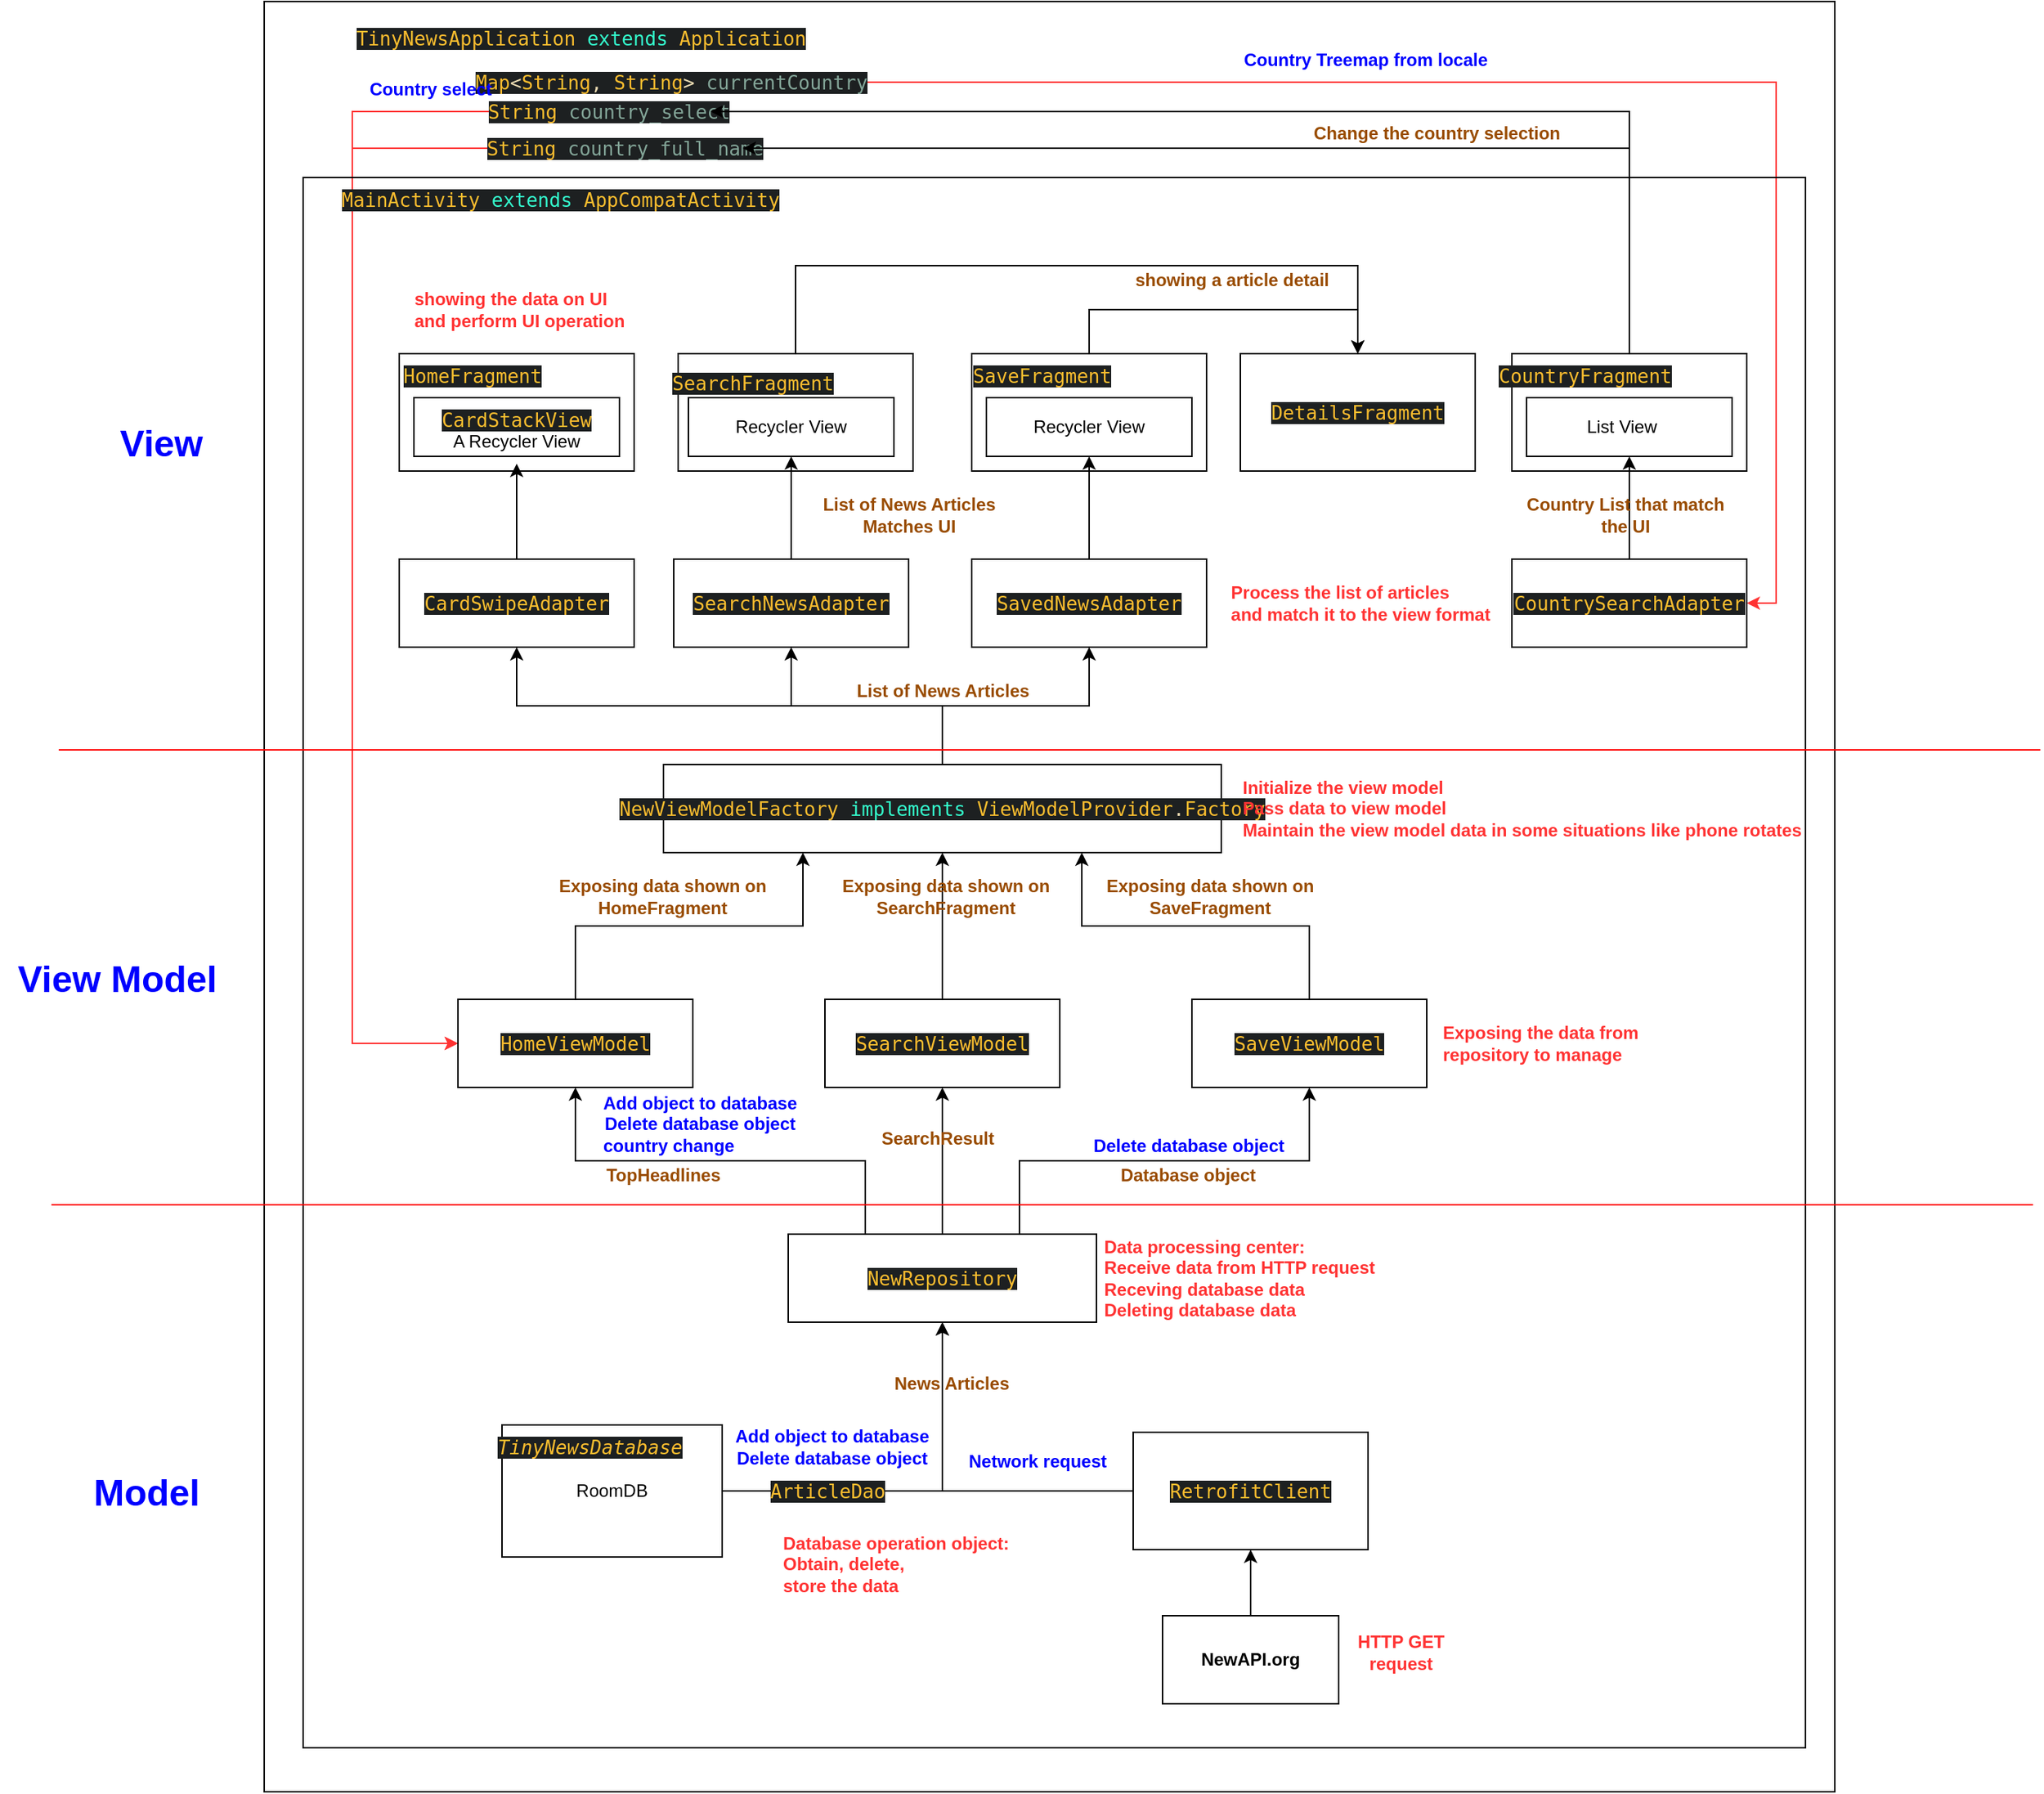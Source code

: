 <mxfile version="20.0.4" type="device"><diagram id="wmUc3YZIXW6Ur0_HglZo" name="Page-1"><mxGraphModel dx="4620" dy="6235" grid="1" gridSize="10" guides="1" tooltips="1" connect="1" arrows="1" fold="1" page="1" pageScale="1" pageWidth="1654" pageHeight="2336" math="0" shadow="0"><root><mxCell id="0"/><mxCell id="1" parent="0"/><mxCell id="NjPpoKLfGGKM8bJrnlBn-3" value="&lt;pre style=&quot;background-color:#1d2021;color:#fbf1c7;font-family:'JetBrains Mono',monospace;font-size:9.8pt;&quot;&gt;&lt;pre style=&quot;font-family: &amp;quot;JetBrains Mono&amp;quot;, monospace; font-size: 9.8pt;&quot;&gt;&lt;span style=&quot;color:#fabd2f;&quot;&gt;TinyNewsApplication &lt;/span&gt;&lt;span style=&quot;color:#34fbcd;&quot;&gt;extends &lt;/span&gt;&lt;span style=&quot;color:#fabd2f;&quot;&gt;Application&lt;/span&gt;&lt;/pre&gt;&lt;/pre&gt;" style="text;html=1;strokeColor=none;fillColor=none;align=center;verticalAlign=middle;whiteSpace=wrap;rounded=0;" vertex="1" parent="1"><mxGeometry x="-1164" y="-4030" width="60" height="30" as="geometry"/></mxCell><mxCell id="NjPpoKLfGGKM8bJrnlBn-4" value="" style="rounded=0;whiteSpace=wrap;html=1;fontColor=#000000;fillColor=none;shadow=0;" vertex="1" parent="1"><mxGeometry x="-1350" y="-4040" width="1070" height="1220" as="geometry"/></mxCell><mxCell id="NjPpoKLfGGKM8bJrnlBn-121" style="edgeStyle=orthogonalEdgeStyle;rounded=0;orthogonalLoop=1;jettySize=auto;html=1;exitX=1;exitY=0.5;exitDx=0;exitDy=0;entryX=1;entryY=0.5;entryDx=0;entryDy=0;fontColor=#0000FF;strokeColor=#FF3333;fillColor=#f8cecc;" edge="1" parent="1" source="NjPpoKLfGGKM8bJrnlBn-8" target="NjPpoKLfGGKM8bJrnlBn-41"><mxGeometry relative="1" as="geometry"/></mxCell><mxCell id="NjPpoKLfGGKM8bJrnlBn-8" value="&lt;pre style=&quot;background-color:#1d2021;color:#fbf1c7;font-family:'JetBrains Mono',monospace;font-size:9.8pt;&quot;&gt;&lt;span style=&quot;color:#fabd2f;&quot;&gt;Map&lt;/span&gt;&lt;span style=&quot;color:#ebdbb2;&quot;&gt;&amp;lt;&lt;/span&gt;&lt;span style=&quot;color:#fabd2f;&quot;&gt;String&lt;/span&gt;&lt;span style=&quot;color:#ebdbb2;&quot;&gt;, &lt;/span&gt;&lt;span style=&quot;color:#fabd2f;&quot;&gt;String&lt;/span&gt;&lt;span style=&quot;color:#ebdbb2;&quot;&gt;&amp;gt; &lt;/span&gt;&lt;span style=&quot;color:#83a598;&quot;&gt;currentCountry&lt;/span&gt;&lt;/pre&gt;" style="text;html=1;strokeColor=none;fillColor=none;align=center;verticalAlign=middle;whiteSpace=wrap;rounded=0;fontColor=#000000;" vertex="1" parent="1"><mxGeometry x="-1186" y="-4000" width="227" height="30" as="geometry"/></mxCell><mxCell id="NjPpoKLfGGKM8bJrnlBn-114" style="edgeStyle=orthogonalEdgeStyle;rounded=0;orthogonalLoop=1;jettySize=auto;html=1;exitX=0;exitY=0.5;exitDx=0;exitDy=0;entryX=0;entryY=0.5;entryDx=0;entryDy=0;fontColor=#0000FF;fillColor=#f8cecc;strokeColor=#FF3333;" edge="1" parent="1" source="NjPpoKLfGGKM8bJrnlBn-9" target="NjPpoKLfGGKM8bJrnlBn-51"><mxGeometry relative="1" as="geometry"><Array as="points"><mxPoint x="-1290" y="-3965"/><mxPoint x="-1290" y="-3330"/></Array></mxGeometry></mxCell><mxCell id="NjPpoKLfGGKM8bJrnlBn-9" value="&lt;pre style=&quot;background-color:#1d2021;color:#fbf1c7;font-family:'JetBrains Mono',monospace;font-size:9.8pt;&quot;&gt;&lt;span style=&quot;color:#fabd2f;&quot;&gt;String &lt;/span&gt;&lt;span style=&quot;color:#83a598;&quot;&gt;country_select&lt;/span&gt;&lt;/pre&gt;" style="text;html=1;strokeColor=none;fillColor=none;align=center;verticalAlign=middle;whiteSpace=wrap;rounded=0;fontColor=#000000;" vertex="1" parent="1"><mxGeometry x="-1184" y="-3980" width="138" height="30" as="geometry"/></mxCell><mxCell id="NjPpoKLfGGKM8bJrnlBn-115" style="edgeStyle=orthogonalEdgeStyle;rounded=0;orthogonalLoop=1;jettySize=auto;html=1;exitX=0;exitY=0.5;exitDx=0;exitDy=0;entryX=0;entryY=0.5;entryDx=0;entryDy=0;fontColor=#0000FF;fillColor=#f8cecc;strokeColor=#FF3333;" edge="1" parent="1" source="NjPpoKLfGGKM8bJrnlBn-10" target="NjPpoKLfGGKM8bJrnlBn-51"><mxGeometry relative="1" as="geometry"><Array as="points"><mxPoint x="-1290" y="-3940"/><mxPoint x="-1290" y="-3330"/></Array></mxGeometry></mxCell><mxCell id="NjPpoKLfGGKM8bJrnlBn-10" value="&lt;pre style=&quot;background-color:#1d2021;color:#fbf1c7;font-family:'JetBrains Mono',monospace;font-size:9.8pt;&quot;&gt;&lt;span style=&quot;color:#fabd2f;&quot;&gt;String &lt;/span&gt;&lt;span style=&quot;color:#83a598;&quot;&gt;country_full_name&lt;/span&gt;&lt;/pre&gt;" style="text;html=1;strokeColor=none;fillColor=none;align=center;verticalAlign=middle;whiteSpace=wrap;rounded=0;fontColor=#000000;" vertex="1" parent="1"><mxGeometry x="-1184" y="-3950" width="160" height="20" as="geometry"/></mxCell><mxCell id="NjPpoKLfGGKM8bJrnlBn-12" value="" style="rounded=0;whiteSpace=wrap;html=1;fontColor=#000000;fillColor=none;" vertex="1" parent="1"><mxGeometry x="-1323.5" y="-3920" width="1023.5" height="1070" as="geometry"/></mxCell><mxCell id="NjPpoKLfGGKM8bJrnlBn-13" value="&lt;pre style=&quot;background-color:#1d2021;color:#fbf1c7;font-family:'JetBrains Mono',monospace;font-size:9.8pt;&quot;&gt;&lt;span style=&quot;color:#fabd2f;&quot;&gt;MainActivity &lt;/span&gt;&lt;span style=&quot;color:#34fbcd;&quot;&gt;extends &lt;/span&gt;&lt;span style=&quot;color:#fabd2f;&quot;&gt;AppCompatActivity&lt;/span&gt;&lt;/pre&gt;" style="text;html=1;strokeColor=none;fillColor=none;align=center;verticalAlign=middle;whiteSpace=wrap;rounded=0;fontColor=#000000;" vertex="1" parent="1"><mxGeometry x="-1178" y="-3920" width="60" height="30" as="geometry"/></mxCell><mxCell id="NjPpoKLfGGKM8bJrnlBn-14" value="" style="rounded=0;whiteSpace=wrap;html=1;fontColor=#000000;fillColor=none;" vertex="1" parent="1"><mxGeometry x="-1258" y="-3800" width="160" height="80" as="geometry"/></mxCell><mxCell id="NjPpoKLfGGKM8bJrnlBn-118" style="edgeStyle=orthogonalEdgeStyle;rounded=0;orthogonalLoop=1;jettySize=auto;html=1;exitX=0.5;exitY=0;exitDx=0;exitDy=0;entryX=0.5;entryY=0;entryDx=0;entryDy=0;fontColor=#0000FF;strokeColor=#000000;" edge="1" parent="1" source="NjPpoKLfGGKM8bJrnlBn-15" target="NjPpoKLfGGKM8bJrnlBn-86"><mxGeometry relative="1" as="geometry"><Array as="points"><mxPoint x="-988" y="-3860"/><mxPoint x="-605" y="-3860"/></Array></mxGeometry></mxCell><mxCell id="NjPpoKLfGGKM8bJrnlBn-15" value="" style="rounded=0;whiteSpace=wrap;html=1;fontColor=#000000;fillColor=none;" vertex="1" parent="1"><mxGeometry x="-1068" y="-3800" width="160" height="80" as="geometry"/></mxCell><mxCell id="NjPpoKLfGGKM8bJrnlBn-119" style="edgeStyle=orthogonalEdgeStyle;rounded=0;orthogonalLoop=1;jettySize=auto;html=1;exitX=0.5;exitY=0;exitDx=0;exitDy=0;entryX=0.5;entryY=0;entryDx=0;entryDy=0;fontColor=#0000FF;strokeColor=#000000;" edge="1" parent="1" source="NjPpoKLfGGKM8bJrnlBn-16" target="NjPpoKLfGGKM8bJrnlBn-86"><mxGeometry relative="1" as="geometry"><Array as="points"><mxPoint x="-788" y="-3830"/><mxPoint x="-605" y="-3830"/></Array></mxGeometry></mxCell><mxCell id="NjPpoKLfGGKM8bJrnlBn-16" value="" style="rounded=0;whiteSpace=wrap;html=1;fontColor=#000000;fillColor=none;" vertex="1" parent="1"><mxGeometry x="-868" y="-3800" width="160" height="80" as="geometry"/></mxCell><mxCell id="NjPpoKLfGGKM8bJrnlBn-18" value="&lt;pre style=&quot;background-color:#1d2021;color:#fbf1c7;font-family:'JetBrains Mono',monospace;font-size:9.8pt;&quot;&gt;&lt;span style=&quot;color:#fabd2f;&quot;&gt;HomeFragment&lt;/span&gt;&lt;/pre&gt;" style="text;html=1;strokeColor=none;fillColor=none;align=center;verticalAlign=middle;whiteSpace=wrap;rounded=0;fontColor=#000000;" vertex="1" parent="1"><mxGeometry x="-1238" y="-3800" width="60" height="30" as="geometry"/></mxCell><mxCell id="NjPpoKLfGGKM8bJrnlBn-20" value="" style="rounded=0;whiteSpace=wrap;html=1;fontColor=#000000;fillColor=none;" vertex="1" parent="1"><mxGeometry x="-1248" y="-3770" width="140" height="40" as="geometry"/></mxCell><mxCell id="NjPpoKLfGGKM8bJrnlBn-21" value="&lt;pre style=&quot;background-color:#1d2021;color:#fbf1c7;font-family:'JetBrains Mono',monospace;font-size:9.8pt;&quot;&gt;&lt;span style=&quot;color:#fabd2f;&quot;&gt;CardStackView&lt;/span&gt;&lt;/pre&gt;" style="text;html=1;strokeColor=none;fillColor=none;align=center;verticalAlign=middle;whiteSpace=wrap;rounded=0;fontColor=#000000;" vertex="1" parent="1"><mxGeometry x="-1208" y="-3770" width="60" height="30" as="geometry"/></mxCell><mxCell id="NjPpoKLfGGKM8bJrnlBn-23" value="A Recycler View" style="text;html=1;strokeColor=none;fillColor=none;align=center;verticalAlign=middle;whiteSpace=wrap;rounded=0;fontColor=#000000;" vertex="1" parent="1"><mxGeometry x="-1233" y="-3755" width="110" height="30" as="geometry"/></mxCell><mxCell id="NjPpoKLfGGKM8bJrnlBn-25" style="edgeStyle=orthogonalEdgeStyle;rounded=0;orthogonalLoop=1;jettySize=auto;html=1;exitX=0.5;exitY=0;exitDx=0;exitDy=0;entryX=0.5;entryY=1;entryDx=0;entryDy=0;fontColor=#000000;" edge="1" parent="1" source="NjPpoKLfGGKM8bJrnlBn-24" target="NjPpoKLfGGKM8bJrnlBn-23"><mxGeometry relative="1" as="geometry"/></mxCell><mxCell id="NjPpoKLfGGKM8bJrnlBn-24" value="&lt;pre style=&quot;background-color:#1d2021;color:#fbf1c7;font-family:'JetBrains Mono',monospace;font-size:9.8pt;&quot;&gt;&lt;span style=&quot;color:#fabd2f;&quot;&gt;CardSwipeAdapter&lt;/span&gt;&lt;/pre&gt;" style="rounded=0;whiteSpace=wrap;html=1;fontColor=#000000;fillColor=none;" vertex="1" parent="1"><mxGeometry x="-1258" y="-3660" width="160" height="60" as="geometry"/></mxCell><mxCell id="NjPpoKLfGGKM8bJrnlBn-26" value="&lt;pre style=&quot;background-color:#1d2021;color:#fbf1c7;font-family:'JetBrains Mono',monospace;font-size:9.8pt;&quot;&gt;&lt;span style=&quot;color:#fabd2f;&quot;&gt;SearchFragment&lt;/span&gt;&lt;/pre&gt;" style="text;html=1;strokeColor=none;fillColor=none;align=center;verticalAlign=middle;whiteSpace=wrap;rounded=0;fontColor=#000000;" vertex="1" parent="1"><mxGeometry x="-1066" y="-3790" width="98" height="20" as="geometry"/></mxCell><mxCell id="NjPpoKLfGGKM8bJrnlBn-27" value="" style="rounded=0;whiteSpace=wrap;html=1;fontColor=#000000;fillColor=none;" vertex="1" parent="1"><mxGeometry x="-1061" y="-3770" width="140" height="40" as="geometry"/></mxCell><mxCell id="NjPpoKLfGGKM8bJrnlBn-29" value="Recycler View" style="text;html=1;strokeColor=none;fillColor=none;align=center;verticalAlign=middle;whiteSpace=wrap;rounded=0;fontColor=#000000;" vertex="1" parent="1"><mxGeometry x="-1046" y="-3765" width="110" height="30" as="geometry"/></mxCell><mxCell id="NjPpoKLfGGKM8bJrnlBn-31" style="edgeStyle=orthogonalEdgeStyle;rounded=0;orthogonalLoop=1;jettySize=auto;html=1;exitX=0.5;exitY=0;exitDx=0;exitDy=0;entryX=0.5;entryY=1;entryDx=0;entryDy=0;fontColor=#000000;" edge="1" parent="1" source="NjPpoKLfGGKM8bJrnlBn-30" target="NjPpoKLfGGKM8bJrnlBn-27"><mxGeometry relative="1" as="geometry"/></mxCell><mxCell id="NjPpoKLfGGKM8bJrnlBn-30" value="&lt;pre style=&quot;background-color:#1d2021;color:#fbf1c7;font-family:'JetBrains Mono',monospace;font-size:9.8pt;&quot;&gt;&lt;pre style=&quot;font-family: &amp;quot;JetBrains Mono&amp;quot;, monospace; font-size: 9.8pt;&quot;&gt;&lt;span style=&quot;color:#fabd2f;&quot;&gt;SearchNewsAdapter&lt;/span&gt;&lt;/pre&gt;&lt;/pre&gt;" style="rounded=0;whiteSpace=wrap;html=1;fontColor=#000000;fillColor=none;" vertex="1" parent="1"><mxGeometry x="-1071" y="-3660" width="160" height="60" as="geometry"/></mxCell><mxCell id="NjPpoKLfGGKM8bJrnlBn-32" value="&lt;pre style=&quot;background-color:#1d2021;color:#fbf1c7;font-family:'JetBrains Mono',monospace;font-size:9.8pt;&quot;&gt;&lt;span style=&quot;color:#fabd2f;&quot;&gt;SaveFragment&lt;/span&gt;&lt;/pre&gt;" style="text;html=1;strokeColor=none;fillColor=none;align=center;verticalAlign=middle;whiteSpace=wrap;rounded=0;fontColor=#000000;" vertex="1" parent="1"><mxGeometry x="-861" y="-3795" width="82" height="20" as="geometry"/></mxCell><mxCell id="NjPpoKLfGGKM8bJrnlBn-33" value="" style="rounded=0;whiteSpace=wrap;html=1;fontColor=#000000;fillColor=none;" vertex="1" parent="1"><mxGeometry x="-858" y="-3770" width="140" height="40" as="geometry"/></mxCell><mxCell id="NjPpoKLfGGKM8bJrnlBn-34" value="Recycler View" style="text;html=1;strokeColor=none;fillColor=none;align=center;verticalAlign=middle;whiteSpace=wrap;rounded=0;fontColor=#000000;" vertex="1" parent="1"><mxGeometry x="-843" y="-3765" width="110" height="30" as="geometry"/></mxCell><mxCell id="NjPpoKLfGGKM8bJrnlBn-36" style="edgeStyle=orthogonalEdgeStyle;rounded=0;orthogonalLoop=1;jettySize=auto;html=1;exitX=0.5;exitY=0;exitDx=0;exitDy=0;entryX=0.5;entryY=1;entryDx=0;entryDy=0;fontColor=#000000;" edge="1" parent="1" source="NjPpoKLfGGKM8bJrnlBn-35" target="NjPpoKLfGGKM8bJrnlBn-33"><mxGeometry relative="1" as="geometry"/></mxCell><mxCell id="NjPpoKLfGGKM8bJrnlBn-35" value="&lt;pre style=&quot;background-color:#1d2021;color:#fbf1c7;font-family:'JetBrains Mono',monospace;font-size:9.8pt;&quot;&gt;&lt;pre style=&quot;font-family: &amp;quot;JetBrains Mono&amp;quot;, monospace; font-size: 9.8pt;&quot;&gt;&lt;span style=&quot;color:#fabd2f;&quot;&gt;SavedNewsAdapter&lt;/span&gt;&lt;/pre&gt;&lt;/pre&gt;" style="rounded=0;whiteSpace=wrap;html=1;fontColor=#000000;fillColor=none;" vertex="1" parent="1"><mxGeometry x="-868" y="-3660" width="160" height="60" as="geometry"/></mxCell><mxCell id="NjPpoKLfGGKM8bJrnlBn-37" value="" style="rounded=0;whiteSpace=wrap;html=1;fontColor=#000000;fillColor=none;" vertex="1" parent="1"><mxGeometry x="-500" y="-3800" width="160" height="80" as="geometry"/></mxCell><mxCell id="NjPpoKLfGGKM8bJrnlBn-111" style="edgeStyle=orthogonalEdgeStyle;rounded=0;orthogonalLoop=1;jettySize=auto;html=1;exitX=1;exitY=0;exitDx=0;exitDy=0;entryX=1;entryY=0.5;entryDx=0;entryDy=0;fontColor=#0000FF;" edge="1" parent="1" source="NjPpoKLfGGKM8bJrnlBn-38" target="NjPpoKLfGGKM8bJrnlBn-9"><mxGeometry relative="1" as="geometry"/></mxCell><mxCell id="NjPpoKLfGGKM8bJrnlBn-116" style="edgeStyle=orthogonalEdgeStyle;rounded=0;orthogonalLoop=1;jettySize=auto;html=1;exitX=1;exitY=0;exitDx=0;exitDy=0;entryX=1;entryY=0.5;entryDx=0;entryDy=0;fontColor=#0000FF;" edge="1" parent="1" source="NjPpoKLfGGKM8bJrnlBn-38" target="NjPpoKLfGGKM8bJrnlBn-10"><mxGeometry relative="1" as="geometry"/></mxCell><mxCell id="NjPpoKLfGGKM8bJrnlBn-38" value="&lt;pre style=&quot;background-color:#1d2021;color:#fbf1c7;font-family:'JetBrains Mono',monospace;font-size:9.8pt;&quot;&gt;&lt;span style=&quot;color:#fabd2f;&quot;&gt;CountryFragment&lt;/span&gt;&lt;/pre&gt;" style="text;html=1;strokeColor=none;fillColor=none;align=center;verticalAlign=middle;whiteSpace=wrap;rounded=0;fontColor=#000000;" vertex="1" parent="1"><mxGeometry x="-480" y="-3800" width="60" height="30" as="geometry"/></mxCell><mxCell id="NjPpoKLfGGKM8bJrnlBn-39" value="" style="rounded=0;whiteSpace=wrap;html=1;fontColor=#000000;fillColor=none;" vertex="1" parent="1"><mxGeometry x="-490" y="-3770" width="140" height="40" as="geometry"/></mxCell><mxCell id="NjPpoKLfGGKM8bJrnlBn-40" style="edgeStyle=orthogonalEdgeStyle;rounded=0;orthogonalLoop=1;jettySize=auto;html=1;exitX=0.5;exitY=0;exitDx=0;exitDy=0;entryX=0.5;entryY=1;entryDx=0;entryDy=0;fontColor=#000000;" edge="1" parent="1" source="NjPpoKLfGGKM8bJrnlBn-41" target="NjPpoKLfGGKM8bJrnlBn-39"><mxGeometry relative="1" as="geometry"/></mxCell><mxCell id="NjPpoKLfGGKM8bJrnlBn-41" value="&lt;pre style=&quot;background-color:#1d2021;color:#fbf1c7;font-family:'JetBrains Mono',monospace;font-size:9.8pt;&quot;&gt;&lt;pre style=&quot;font-family: &amp;quot;JetBrains Mono&amp;quot;, monospace; font-size: 9.8pt;&quot;&gt;&lt;span style=&quot;color:#fabd2f;&quot;&gt;CountrySearchAdapter&lt;/span&gt;&lt;/pre&gt;&lt;/pre&gt;" style="rounded=0;whiteSpace=wrap;html=1;fontColor=#000000;fillColor=none;" vertex="1" parent="1"><mxGeometry x="-500" y="-3660" width="160" height="60" as="geometry"/></mxCell><mxCell id="NjPpoKLfGGKM8bJrnlBn-42" value="List View" style="text;html=1;strokeColor=none;fillColor=none;align=center;verticalAlign=middle;whiteSpace=wrap;rounded=0;fontColor=#000000;" vertex="1" parent="1"><mxGeometry x="-480" y="-3765" width="110" height="30" as="geometry"/></mxCell><mxCell id="NjPpoKLfGGKM8bJrnlBn-96" style="edgeStyle=orthogonalEdgeStyle;rounded=0;orthogonalLoop=1;jettySize=auto;html=1;exitX=0.5;exitY=0;exitDx=0;exitDy=0;entryX=0.5;entryY=1;entryDx=0;entryDy=0;fontColor=#0000FF;" edge="1" parent="1" source="NjPpoKLfGGKM8bJrnlBn-43" target="NjPpoKLfGGKM8bJrnlBn-24"><mxGeometry relative="1" as="geometry"/></mxCell><mxCell id="NjPpoKLfGGKM8bJrnlBn-97" style="edgeStyle=orthogonalEdgeStyle;rounded=0;orthogonalLoop=1;jettySize=auto;html=1;exitX=0.5;exitY=0;exitDx=0;exitDy=0;entryX=0.5;entryY=1;entryDx=0;entryDy=0;fontColor=#0000FF;" edge="1" parent="1" source="NjPpoKLfGGKM8bJrnlBn-43" target="NjPpoKLfGGKM8bJrnlBn-30"><mxGeometry relative="1" as="geometry"/></mxCell><mxCell id="NjPpoKLfGGKM8bJrnlBn-98" style="edgeStyle=orthogonalEdgeStyle;rounded=0;orthogonalLoop=1;jettySize=auto;html=1;exitX=0.5;exitY=0;exitDx=0;exitDy=0;entryX=0.5;entryY=1;entryDx=0;entryDy=0;fontColor=#0000FF;" edge="1" parent="1" source="NjPpoKLfGGKM8bJrnlBn-43" target="NjPpoKLfGGKM8bJrnlBn-35"><mxGeometry relative="1" as="geometry"/></mxCell><mxCell id="NjPpoKLfGGKM8bJrnlBn-43" value="&lt;pre style=&quot;background-color:#1d2021;color:#fbf1c7;font-family:'JetBrains Mono',monospace;font-size:9.8pt;&quot;&gt;&lt;pre style=&quot;font-family: &amp;quot;JetBrains Mono&amp;quot;, monospace; font-size: 9.8pt;&quot;&gt;&lt;span style=&quot;color:#fabd2f;&quot;&gt;NewViewModelFactory &lt;/span&gt;&lt;span style=&quot;color:#34fbcd;&quot;&gt;implements &lt;/span&gt;&lt;span style=&quot;color:#fabd2f;&quot;&gt;ViewModelProvider&lt;/span&gt;&lt;span style=&quot;color:#ebdbb2;&quot;&gt;.&lt;/span&gt;&lt;span style=&quot;color:#fabd2f;&quot;&gt;Factory&lt;/span&gt;&lt;/pre&gt;&lt;/pre&gt;" style="rounded=0;whiteSpace=wrap;html=1;fontColor=#000000;fillColor=none;" vertex="1" parent="1"><mxGeometry x="-1078" y="-3520" width="380" height="60" as="geometry"/></mxCell><mxCell id="NjPpoKLfGGKM8bJrnlBn-55" style="edgeStyle=orthogonalEdgeStyle;rounded=0;orthogonalLoop=1;jettySize=auto;html=1;exitX=0.5;exitY=0;exitDx=0;exitDy=0;entryX=0.25;entryY=1;entryDx=0;entryDy=0;fontColor=#000000;" edge="1" parent="1" source="NjPpoKLfGGKM8bJrnlBn-51" target="NjPpoKLfGGKM8bJrnlBn-43"><mxGeometry relative="1" as="geometry"/></mxCell><mxCell id="NjPpoKLfGGKM8bJrnlBn-51" value="&lt;pre style=&quot;background-color:#1d2021;color:#fbf1c7;font-family:'JetBrains Mono',monospace;font-size:9.8pt;&quot;&gt;&lt;pre style=&quot;font-family: &amp;quot;JetBrains Mono&amp;quot;, monospace; font-size: 9.8pt;&quot;&gt;&lt;span style=&quot;color:#fabd2f;&quot;&gt;HomeViewModel&lt;/span&gt;&lt;/pre&gt;&lt;/pre&gt;" style="rounded=0;whiteSpace=wrap;html=1;fontColor=#000000;fillColor=none;" vertex="1" parent="1"><mxGeometry x="-1218" y="-3360" width="160" height="60" as="geometry"/></mxCell><mxCell id="NjPpoKLfGGKM8bJrnlBn-54" style="edgeStyle=orthogonalEdgeStyle;rounded=0;orthogonalLoop=1;jettySize=auto;html=1;exitX=0.5;exitY=0;exitDx=0;exitDy=0;entryX=0.5;entryY=1;entryDx=0;entryDy=0;fontColor=#000000;" edge="1" parent="1" source="NjPpoKLfGGKM8bJrnlBn-52" target="NjPpoKLfGGKM8bJrnlBn-43"><mxGeometry relative="1" as="geometry"/></mxCell><mxCell id="NjPpoKLfGGKM8bJrnlBn-52" value="&lt;pre style=&quot;background-color:#1d2021;color:#fbf1c7;font-family:'JetBrains Mono',monospace;font-size:9.8pt;&quot;&gt;&lt;pre style=&quot;font-family: &amp;quot;JetBrains Mono&amp;quot;, monospace; font-size: 9.8pt;&quot;&gt;&lt;span style=&quot;color:#fabd2f;&quot;&gt;SearchViewModel&lt;/span&gt;&lt;/pre&gt;&lt;/pre&gt;" style="rounded=0;whiteSpace=wrap;html=1;fontColor=#000000;fillColor=none;" vertex="1" parent="1"><mxGeometry x="-968" y="-3360" width="160" height="60" as="geometry"/></mxCell><mxCell id="NjPpoKLfGGKM8bJrnlBn-56" style="edgeStyle=orthogonalEdgeStyle;rounded=0;orthogonalLoop=1;jettySize=auto;html=1;exitX=0.5;exitY=0;exitDx=0;exitDy=0;entryX=0.75;entryY=1;entryDx=0;entryDy=0;fontColor=#000000;" edge="1" parent="1" source="NjPpoKLfGGKM8bJrnlBn-53" target="NjPpoKLfGGKM8bJrnlBn-43"><mxGeometry relative="1" as="geometry"/></mxCell><mxCell id="NjPpoKLfGGKM8bJrnlBn-53" value="&lt;pre style=&quot;background-color:#1d2021;color:#fbf1c7;font-family:'JetBrains Mono',monospace;font-size:9.8pt;&quot;&gt;&lt;pre style=&quot;font-family: &amp;quot;JetBrains Mono&amp;quot;, monospace; font-size: 9.8pt;&quot;&gt;&lt;span style=&quot;color:#fabd2f;&quot;&gt;SaveViewModel&lt;/span&gt;&lt;/pre&gt;&lt;/pre&gt;" style="rounded=0;whiteSpace=wrap;html=1;fontColor=#000000;fillColor=none;" vertex="1" parent="1"><mxGeometry x="-718" y="-3360" width="160" height="60" as="geometry"/></mxCell><mxCell id="NjPpoKLfGGKM8bJrnlBn-58" style="edgeStyle=orthogonalEdgeStyle;rounded=0;orthogonalLoop=1;jettySize=auto;html=1;exitX=0.5;exitY=0;exitDx=0;exitDy=0;fontColor=#000000;" edge="1" parent="1" source="NjPpoKLfGGKM8bJrnlBn-57" target="NjPpoKLfGGKM8bJrnlBn-52"><mxGeometry relative="1" as="geometry"/></mxCell><mxCell id="NjPpoKLfGGKM8bJrnlBn-60" style="edgeStyle=orthogonalEdgeStyle;rounded=0;orthogonalLoop=1;jettySize=auto;html=1;exitX=0.75;exitY=0;exitDx=0;exitDy=0;entryX=0.5;entryY=1;entryDx=0;entryDy=0;fontColor=#000000;" edge="1" parent="1" source="NjPpoKLfGGKM8bJrnlBn-57" target="NjPpoKLfGGKM8bJrnlBn-53"><mxGeometry relative="1" as="geometry"/></mxCell><mxCell id="NjPpoKLfGGKM8bJrnlBn-61" style="edgeStyle=orthogonalEdgeStyle;rounded=0;orthogonalLoop=1;jettySize=auto;html=1;exitX=0.25;exitY=0;exitDx=0;exitDy=0;entryX=0.5;entryY=1;entryDx=0;entryDy=0;fontColor=#000000;" edge="1" parent="1" source="NjPpoKLfGGKM8bJrnlBn-57" target="NjPpoKLfGGKM8bJrnlBn-51"><mxGeometry relative="1" as="geometry"/></mxCell><mxCell id="NjPpoKLfGGKM8bJrnlBn-57" value="&lt;pre style=&quot;background-color:#1d2021;color:#fbf1c7;font-family:'JetBrains Mono',monospace;font-size:9.8pt;&quot;&gt;&lt;span style=&quot;color:#fabd2f;&quot;&gt;NewRepository&lt;/span&gt;&lt;/pre&gt;" style="rounded=0;whiteSpace=wrap;html=1;fontColor=#000000;fillColor=none;" vertex="1" parent="1"><mxGeometry x="-993" y="-3200" width="210" height="60" as="geometry"/></mxCell><mxCell id="NjPpoKLfGGKM8bJrnlBn-78" style="edgeStyle=orthogonalEdgeStyle;rounded=0;orthogonalLoop=1;jettySize=auto;html=1;exitX=1;exitY=0.5;exitDx=0;exitDy=0;entryX=0;entryY=0.5;entryDx=0;entryDy=0;fontColor=#FF3333;" edge="1" parent="1" source="NjPpoKLfGGKM8bJrnlBn-62" target="NjPpoKLfGGKM8bJrnlBn-70"><mxGeometry relative="1" as="geometry"/></mxCell><mxCell id="NjPpoKLfGGKM8bJrnlBn-62" value="" style="rounded=0;whiteSpace=wrap;html=1;fontColor=#000000;fillColor=none;" vertex="1" parent="1"><mxGeometry x="-1188" y="-3070" width="150" height="90" as="geometry"/></mxCell><mxCell id="NjPpoKLfGGKM8bJrnlBn-63" value="&lt;pre style=&quot;background-color:#1d2021;color:#fbf1c7;font-family:'JetBrains Mono',monospace;font-size:9.8pt;&quot;&gt;&lt;span style=&quot;color:#fabd2f;font-style:italic;&quot;&gt;TinyNewsDatabase&lt;/span&gt;&lt;/pre&gt;" style="text;html=1;strokeColor=none;fillColor=none;align=center;verticalAlign=middle;whiteSpace=wrap;rounded=0;fontColor=#000000;" vertex="1" parent="1"><mxGeometry x="-1158" y="-3070" width="60" height="30" as="geometry"/></mxCell><mxCell id="NjPpoKLfGGKM8bJrnlBn-64" value="RoomDB" style="text;html=1;strokeColor=none;fillColor=none;align=center;verticalAlign=middle;whiteSpace=wrap;rounded=0;fontColor=#000000;" vertex="1" parent="1"><mxGeometry x="-1143" y="-3040" width="60" height="30" as="geometry"/></mxCell><mxCell id="NjPpoKLfGGKM8bJrnlBn-68" style="edgeStyle=orthogonalEdgeStyle;rounded=0;orthogonalLoop=1;jettySize=auto;html=1;exitX=0;exitY=0.5;exitDx=0;exitDy=0;entryX=0.5;entryY=1;entryDx=0;entryDy=0;fontColor=#000000;" edge="1" parent="1" source="NjPpoKLfGGKM8bJrnlBn-66" target="NjPpoKLfGGKM8bJrnlBn-57"><mxGeometry relative="1" as="geometry"/></mxCell><mxCell id="NjPpoKLfGGKM8bJrnlBn-66" value="&lt;pre style=&quot;background-color:#1d2021;color:#fbf1c7;font-family:'JetBrains Mono',monospace;font-size:9.8pt;&quot;&gt;&lt;span style=&quot;color:#fabd2f;&quot;&gt;RetrofitClient&lt;/span&gt;&lt;/pre&gt;" style="rounded=0;whiteSpace=wrap;html=1;fontColor=#000000;fillColor=none;" vertex="1" parent="1"><mxGeometry x="-758" y="-3065" width="160" height="80" as="geometry"/></mxCell><mxCell id="NjPpoKLfGGKM8bJrnlBn-79" style="edgeStyle=orthogonalEdgeStyle;rounded=0;orthogonalLoop=1;jettySize=auto;html=1;exitX=1;exitY=0.5;exitDx=0;exitDy=0;entryX=0.5;entryY=1;entryDx=0;entryDy=0;fontColor=#FF3333;" edge="1" parent="1" source="NjPpoKLfGGKM8bJrnlBn-70" target="NjPpoKLfGGKM8bJrnlBn-57"><mxGeometry relative="1" as="geometry"/></mxCell><mxCell id="NjPpoKLfGGKM8bJrnlBn-70" value="&lt;pre style=&quot;background-color:#1d2021;color:#fbf1c7;font-family:'JetBrains Mono',monospace;font-size:9.8pt;&quot;&gt;&lt;span style=&quot;color:#fabd2f;&quot;&gt;ArticleDao&lt;/span&gt;&lt;/pre&gt;" style="text;html=1;strokeColor=none;fillColor=none;align=center;verticalAlign=middle;whiteSpace=wrap;rounded=0;fontColor=#000000;" vertex="1" parent="1"><mxGeometry x="-996" y="-3040" width="60" height="30" as="geometry"/></mxCell><mxCell id="NjPpoKLfGGKM8bJrnlBn-71" value="&lt;div style=&quot;text-align: justify;&quot;&gt;&lt;b style=&quot;color: rgb(255, 51, 51); background-color: initial;&quot;&gt;Database operation object:&lt;/b&gt;&lt;/div&gt;&lt;div style=&quot;text-align: justify;&quot;&gt;&lt;b style=&quot;color: rgb(255, 51, 51); background-color: initial;&quot;&gt;Obtain, delete,&lt;/b&gt;&lt;/div&gt;&lt;font color=&quot;#ff3333&quot;&gt;&lt;div style=&quot;text-align: justify;&quot;&gt;&lt;b style=&quot;background-color: initial;&quot;&gt;store the data&amp;nbsp;&lt;/b&gt;&lt;/div&gt;&lt;/font&gt;" style="text;html=1;strokeColor=none;fillColor=none;align=center;verticalAlign=middle;whiteSpace=wrap;rounded=0;fontColor=#000000;" vertex="1" parent="1"><mxGeometry x="-1001" y="-3000" width="163" height="50" as="geometry"/></mxCell><mxCell id="NjPpoKLfGGKM8bJrnlBn-73" value="&lt;b&gt;&lt;font color=&quot;#000000&quot;&gt;NewAPI.org&lt;/font&gt;&lt;/b&gt;" style="text;html=1;strokeColor=none;fillColor=none;align=center;verticalAlign=middle;whiteSpace=wrap;rounded=0;fontColor=#FF3333;" vertex="1" parent="1"><mxGeometry x="-743" y="-2940" width="130" height="60" as="geometry"/></mxCell><mxCell id="NjPpoKLfGGKM8bJrnlBn-75" style="edgeStyle=orthogonalEdgeStyle;rounded=0;orthogonalLoop=1;jettySize=auto;html=1;exitX=0.5;exitY=0;exitDx=0;exitDy=0;entryX=0.5;entryY=1;entryDx=0;entryDy=0;fontColor=#FF3333;" edge="1" parent="1" source="NjPpoKLfGGKM8bJrnlBn-74" target="NjPpoKLfGGKM8bJrnlBn-66"><mxGeometry relative="1" as="geometry"/></mxCell><mxCell id="NjPpoKLfGGKM8bJrnlBn-74" value="" style="rounded=0;whiteSpace=wrap;html=1;fontColor=#FF3333;fillColor=none;" vertex="1" parent="1"><mxGeometry x="-738" y="-2940" width="120" height="60" as="geometry"/></mxCell><mxCell id="NjPpoKLfGGKM8bJrnlBn-76" value="&lt;b&gt;HTTP GET request&lt;/b&gt;" style="text;html=1;strokeColor=none;fillColor=none;align=center;verticalAlign=middle;whiteSpace=wrap;rounded=0;fontColor=#FF3333;" vertex="1" parent="1"><mxGeometry x="-623" y="-2930" width="95" height="30" as="geometry"/></mxCell><mxCell id="NjPpoKLfGGKM8bJrnlBn-77" value="&lt;div style=&quot;text-align: left;&quot;&gt;&lt;b style=&quot;color: rgb(255, 51, 51); background-color: initial;&quot;&gt;Data processing center:&lt;/b&gt;&lt;/div&gt;&lt;font color=&quot;#ff3333&quot;&gt;&lt;div style=&quot;text-align: left;&quot;&gt;&lt;b style=&quot;background-color: initial;&quot;&gt;Receive data from HTTP request&lt;/b&gt;&lt;/div&gt;&lt;b&gt;&lt;div style=&quot;text-align: left;&quot;&gt;&lt;b style=&quot;background-color: initial;&quot;&gt;Receving database data&lt;/b&gt;&lt;/div&gt;&lt;div style=&quot;text-align: left;&quot;&gt;&lt;b style=&quot;background-color: initial;&quot;&gt;Deleting database data&lt;/b&gt;&lt;/div&gt;&lt;/b&gt;&lt;/font&gt;" style="text;html=1;strokeColor=none;fillColor=none;align=center;verticalAlign=middle;whiteSpace=wrap;rounded=0;fontColor=#000000;" vertex="1" parent="1"><mxGeometry x="-783" y="-3200" width="195" height="60" as="geometry"/></mxCell><mxCell id="NjPpoKLfGGKM8bJrnlBn-80" value="&lt;b style=&quot;&quot;&gt;&lt;font color=&quot;#994c00&quot;&gt;TopHeadlines&lt;/font&gt;&lt;/b&gt;" style="text;html=1;strokeColor=none;fillColor=none;align=center;verticalAlign=middle;whiteSpace=wrap;rounded=0;fontColor=#FF3333;" vertex="1" parent="1"><mxGeometry x="-1123" y="-3250" width="90" height="20" as="geometry"/></mxCell><mxCell id="NjPpoKLfGGKM8bJrnlBn-82" value="&lt;div style=&quot;text-align: left;&quot;&gt;&lt;b style=&quot;background-color: initial;&quot;&gt;Add object to database&lt;/b&gt;&lt;/div&gt;&lt;b&gt;Delete database object&lt;br&gt;&lt;div style=&quot;text-align: left;&quot;&gt;&lt;b style=&quot;background-color: initial;&quot;&gt;country change&lt;/b&gt;&lt;/div&gt;&lt;/b&gt;" style="text;html=1;strokeColor=none;fillColor=none;align=center;verticalAlign=middle;whiteSpace=wrap;rounded=0;fontColor=#0000FF;" vertex="1" parent="1"><mxGeometry x="-1123" y="-3290" width="140" height="30" as="geometry"/></mxCell><mxCell id="NjPpoKLfGGKM8bJrnlBn-83" value="&lt;font color=&quot;#994c00&quot;&gt;&lt;b&gt;SearchResult&lt;/b&gt;&lt;/font&gt;" style="text;html=1;strokeColor=none;fillColor=none;align=center;verticalAlign=middle;whiteSpace=wrap;rounded=0;fontColor=#0000FF;rotation=0;" vertex="1" parent="1"><mxGeometry x="-921" y="-3280" width="60" height="30" as="geometry"/></mxCell><mxCell id="NjPpoKLfGGKM8bJrnlBn-84" value="&lt;font color=&quot;#994c00&quot;&gt;&lt;b&gt;Database object&lt;/b&gt;&lt;/font&gt;" style="text;html=1;strokeColor=none;fillColor=none;align=center;verticalAlign=middle;whiteSpace=wrap;rounded=0;fontColor=#FF3333;" vertex="1" parent="1"><mxGeometry x="-783" y="-3250" width="125" height="20" as="geometry"/></mxCell><mxCell id="NjPpoKLfGGKM8bJrnlBn-85" value="&lt;div style=&quot;text-align: left;&quot;&gt;&lt;/div&gt;&lt;b&gt;Delete database object&lt;br&gt;&lt;/b&gt;" style="text;html=1;strokeColor=none;fillColor=none;align=center;verticalAlign=middle;whiteSpace=wrap;rounded=0;fontColor=#0000FF;" vertex="1" parent="1"><mxGeometry x="-790.5" y="-3270" width="140" height="20" as="geometry"/></mxCell><mxCell id="NjPpoKLfGGKM8bJrnlBn-86" value="&lt;pre style=&quot;background-color: rgb(29, 32, 33); font-family: &amp;quot;JetBrains Mono&amp;quot;, monospace; font-size: 9.8pt;&quot;&gt;&lt;font color=&quot;#fabd2f&quot;&gt;DetailsFragment&lt;/font&gt;&lt;/pre&gt;" style="rounded=0;whiteSpace=wrap;html=1;fontColor=#000000;fillColor=none;" vertex="1" parent="1"><mxGeometry x="-685" y="-3800" width="160" height="80" as="geometry"/></mxCell><mxCell id="NjPpoKLfGGKM8bJrnlBn-88" value="&lt;b style=&quot;&quot;&gt;&lt;font color=&quot;#994c00&quot;&gt;Exposing data shown on HomeFragment&lt;/font&gt;&lt;/b&gt;" style="text;html=1;strokeColor=none;fillColor=none;align=center;verticalAlign=middle;whiteSpace=wrap;rounded=0;fontColor=#FF3333;" vertex="1" parent="1"><mxGeometry x="-1156" y="-3440" width="155" height="20" as="geometry"/></mxCell><mxCell id="NjPpoKLfGGKM8bJrnlBn-89" value="&lt;b style=&quot;&quot;&gt;&lt;font color=&quot;#994c00&quot;&gt;Exposing data shown on SaveFragment&lt;/font&gt;&lt;/b&gt;" style="text;html=1;strokeColor=none;fillColor=none;align=center;verticalAlign=middle;whiteSpace=wrap;rounded=0;fontColor=#FF3333;" vertex="1" parent="1"><mxGeometry x="-783" y="-3440" width="155" height="20" as="geometry"/></mxCell><mxCell id="NjPpoKLfGGKM8bJrnlBn-90" value="&lt;b style=&quot;&quot;&gt;&lt;font color=&quot;#994c00&quot;&gt;Exposing data shown on SearchFragment&lt;/font&gt;&lt;/b&gt;" style="text;html=1;strokeColor=none;fillColor=none;align=center;verticalAlign=middle;whiteSpace=wrap;rounded=0;fontColor=#FF3333;rotation=0;" vertex="1" parent="1"><mxGeometry x="-963" y="-3440" width="155" height="20" as="geometry"/></mxCell><mxCell id="NjPpoKLfGGKM8bJrnlBn-92" value="&lt;div style=&quot;text-align: left;&quot;&gt;&lt;font color=&quot;#ff3333&quot;&gt;&lt;b&gt;Exposing the data from repository to manage&lt;/b&gt;&lt;/font&gt;&lt;/div&gt;" style="text;html=1;strokeColor=none;fillColor=none;align=center;verticalAlign=middle;whiteSpace=wrap;rounded=0;fontColor=#000000;" vertex="1" parent="1"><mxGeometry x="-548" y="-3360" width="137" height="60" as="geometry"/></mxCell><mxCell id="NjPpoKLfGGKM8bJrnlBn-93" value="&lt;div style=&quot;text-align: left;&quot;&gt;&lt;font color=&quot;#ff3333&quot;&gt;&lt;b&gt;Initialize the view model&lt;/b&gt;&lt;/font&gt;&lt;/div&gt;&lt;div style=&quot;text-align: left;&quot;&gt;&lt;font color=&quot;#ff3333&quot;&gt;&lt;b&gt;Pass data to view model&lt;/b&gt;&lt;/font&gt;&lt;/div&gt;&lt;div style=&quot;text-align: left;&quot;&gt;&lt;font color=&quot;#ff3333&quot;&gt;&lt;b&gt;Maintain the view model data in some situations like phone rotates&lt;/b&gt;&lt;/font&gt;&lt;/div&gt;" style="text;html=1;strokeColor=none;fillColor=none;align=center;verticalAlign=middle;whiteSpace=wrap;rounded=0;fontColor=#000000;" vertex="1" parent="1"><mxGeometry x="-685" y="-3520" width="384" height="60" as="geometry"/></mxCell><mxCell id="NjPpoKLfGGKM8bJrnlBn-94" value="&lt;font color=&quot;#994c00&quot;&gt;&lt;b&gt;News Articles&lt;/b&gt;&lt;/font&gt;" style="text;html=1;strokeColor=none;fillColor=none;align=center;verticalAlign=middle;whiteSpace=wrap;rounded=0;fontColor=#FF3333;" vertex="1" parent="1"><mxGeometry x="-944" y="-3108" width="125" height="20" as="geometry"/></mxCell><mxCell id="NjPpoKLfGGKM8bJrnlBn-95" value="&lt;div style=&quot;text-align: left;&quot;&gt;&lt;b style=&quot;background-color: initial;&quot;&gt;Add object to database&lt;/b&gt;&lt;/div&gt;&lt;b&gt;Delete database object&lt;br&gt;&lt;/b&gt;" style="text;html=1;strokeColor=none;fillColor=none;align=center;verticalAlign=middle;whiteSpace=wrap;rounded=0;fontColor=#0000FF;" vertex="1" parent="1"><mxGeometry x="-1033" y="-3070" width="140" height="30" as="geometry"/></mxCell><mxCell id="NjPpoKLfGGKM8bJrnlBn-100" value="&lt;font color=&quot;#994c00&quot;&gt;&lt;b&gt;List of News Articles&lt;/b&gt;&lt;/font&gt;" style="text;html=1;strokeColor=none;fillColor=none;align=center;verticalAlign=middle;whiteSpace=wrap;rounded=0;fontColor=#FF3333;" vertex="1" parent="1"><mxGeometry x="-965.5" y="-3580" width="155" height="20" as="geometry"/></mxCell><mxCell id="NjPpoKLfGGKM8bJrnlBn-101" value="&lt;div style=&quot;text-align: left;&quot;&gt;&lt;font color=&quot;#ff3333&quot;&gt;&lt;b&gt;Process the list of articles&amp;nbsp;&lt;/b&gt;&lt;/font&gt;&lt;/div&gt;&lt;div style=&quot;text-align: left;&quot;&gt;&lt;font color=&quot;#ff3333&quot;&gt;&lt;b&gt;and match it to the view format&lt;/b&gt;&lt;/font&gt;&lt;/div&gt;" style="text;html=1;strokeColor=none;fillColor=none;align=center;verticalAlign=middle;whiteSpace=wrap;rounded=0;fontColor=#000000;" vertex="1" parent="1"><mxGeometry x="-698" y="-3660" width="190" height="60" as="geometry"/></mxCell><mxCell id="NjPpoKLfGGKM8bJrnlBn-102" value="&lt;div style=&quot;text-align: left;&quot;&gt;&lt;font color=&quot;#ff3333&quot;&gt;&lt;b&gt;showing the data on UI&lt;/b&gt;&lt;/font&gt;&lt;/div&gt;&lt;div style=&quot;text-align: left;&quot;&gt;&lt;font color=&quot;#ff3333&quot;&gt;&lt;b&gt;and perform UI operation&lt;/b&gt;&lt;/font&gt;&lt;/div&gt;" style="text;html=1;strokeColor=none;fillColor=none;align=center;verticalAlign=middle;whiteSpace=wrap;rounded=0;fontColor=#000000;" vertex="1" parent="1"><mxGeometry x="-1254" y="-3860" width="156" height="60" as="geometry"/></mxCell><mxCell id="NjPpoKLfGGKM8bJrnlBn-103" value="&lt;font color=&quot;#994c00&quot;&gt;&lt;b&gt;List of News Articles Matches UI&lt;/b&gt;&lt;/font&gt;" style="text;html=1;strokeColor=none;fillColor=none;align=center;verticalAlign=middle;whiteSpace=wrap;rounded=0;fontColor=#FF3333;" vertex="1" parent="1"><mxGeometry x="-988" y="-3700" width="155" height="20" as="geometry"/></mxCell><mxCell id="NjPpoKLfGGKM8bJrnlBn-104" value="&lt;font color=&quot;#994c00&quot;&gt;&lt;b&gt;Country List that match the UI&lt;/b&gt;&lt;/font&gt;" style="text;html=1;strokeColor=none;fillColor=none;align=center;verticalAlign=middle;whiteSpace=wrap;rounded=0;fontColor=#FF3333;" vertex="1" parent="1"><mxGeometry x="-500" y="-3700" width="155" height="20" as="geometry"/></mxCell><mxCell id="NjPpoKLfGGKM8bJrnlBn-110" value="&lt;b style=&quot;&quot;&gt;&lt;font color=&quot;#0000ff&quot;&gt;Country select&lt;/font&gt;&lt;/b&gt;" style="text;html=1;strokeColor=none;fillColor=none;align=center;verticalAlign=middle;whiteSpace=wrap;rounded=0;fontColor=#FF3333;" vertex="1" parent="1"><mxGeometry x="-1287" y="-3990" width="101" height="20" as="geometry"/></mxCell><mxCell id="NjPpoKLfGGKM8bJrnlBn-113" value="&lt;font color=&quot;#994c00&quot;&gt;&lt;b&gt;Change the country selection&lt;/b&gt;&lt;/font&gt;" style="text;html=1;strokeColor=none;fillColor=none;align=center;verticalAlign=middle;whiteSpace=wrap;rounded=0;fontColor=#FF3333;" vertex="1" parent="1"><mxGeometry x="-650.5" y="-3960" width="198" height="20" as="geometry"/></mxCell><mxCell id="NjPpoKLfGGKM8bJrnlBn-117" value="&lt;div style=&quot;text-align: left;&quot;&gt;&lt;b&gt;Network request&lt;/b&gt;&lt;/div&gt;" style="text;html=1;strokeColor=none;fillColor=none;align=center;verticalAlign=middle;whiteSpace=wrap;rounded=0;fontColor=#0000FF;" vertex="1" parent="1"><mxGeometry x="-893" y="-3060" width="140" height="30" as="geometry"/></mxCell><mxCell id="NjPpoKLfGGKM8bJrnlBn-120" value="&lt;font color=&quot;#994c00&quot;&gt;&lt;b&gt;showing a article detail&lt;/b&gt;&lt;/font&gt;" style="text;html=1;strokeColor=none;fillColor=none;align=center;verticalAlign=middle;whiteSpace=wrap;rounded=0;fontColor=#FF3333;" vertex="1" parent="1"><mxGeometry x="-768" y="-3860" width="155" height="20" as="geometry"/></mxCell><mxCell id="NjPpoKLfGGKM8bJrnlBn-122" value="&lt;b style=&quot;&quot;&gt;&lt;font color=&quot;#0000ff&quot;&gt;Country Treemap from locale&lt;/font&gt;&lt;/b&gt;" style="text;html=1;strokeColor=none;fillColor=none;align=center;verticalAlign=middle;whiteSpace=wrap;rounded=0;fontColor=#FF3333;" vertex="1" parent="1"><mxGeometry x="-689" y="-4010" width="179" height="20" as="geometry"/></mxCell><mxCell id="NjPpoKLfGGKM8bJrnlBn-123" value="" style="endArrow=none;html=1;rounded=0;fontColor=#0000FF;strokeColor=#FF0000;" edge="1" parent="1"><mxGeometry width="50" height="50" relative="1" as="geometry"><mxPoint x="-1490" y="-3530" as="sourcePoint"/><mxPoint x="-140" y="-3530" as="targetPoint"/></mxGeometry></mxCell><mxCell id="NjPpoKLfGGKM8bJrnlBn-124" value="" style="endArrow=none;html=1;rounded=0;fontColor=#0000FF;strokeColor=#FF0000;" edge="1" parent="1"><mxGeometry width="50" height="50" relative="1" as="geometry"><mxPoint x="-1495" y="-3220" as="sourcePoint"/><mxPoint x="-145" y="-3220" as="targetPoint"/></mxGeometry></mxCell><mxCell id="NjPpoKLfGGKM8bJrnlBn-125" value="&lt;font style=&quot;font-size: 25px;&quot;&gt;&lt;b&gt;View&lt;/b&gt;&lt;/font&gt;" style="text;html=1;strokeColor=none;fillColor=none;align=center;verticalAlign=middle;whiteSpace=wrap;rounded=0;shadow=0;fontColor=#0000FF;" vertex="1" parent="1"><mxGeometry x="-1450" y="-3755" width="60" height="30" as="geometry"/></mxCell><mxCell id="NjPpoKLfGGKM8bJrnlBn-126" value="&lt;font style=&quot;font-size: 25px;&quot;&gt;&lt;b&gt;View Model&lt;/b&gt;&lt;/font&gt;" style="text;html=1;strokeColor=none;fillColor=none;align=center;verticalAlign=middle;whiteSpace=wrap;rounded=0;shadow=0;fontColor=#0000FF;" vertex="1" parent="1"><mxGeometry x="-1530" y="-3390" width="160" height="30" as="geometry"/></mxCell><mxCell id="NjPpoKLfGGKM8bJrnlBn-127" value="&lt;font style=&quot;font-size: 25px;&quot;&gt;&lt;b&gt;Model&lt;/b&gt;&lt;/font&gt;" style="text;html=1;strokeColor=none;fillColor=none;align=center;verticalAlign=middle;whiteSpace=wrap;rounded=0;shadow=0;fontColor=#0000FF;" vertex="1" parent="1"><mxGeometry x="-1460" y="-3040" width="60" height="30" as="geometry"/></mxCell></root></mxGraphModel></diagram></mxfile>